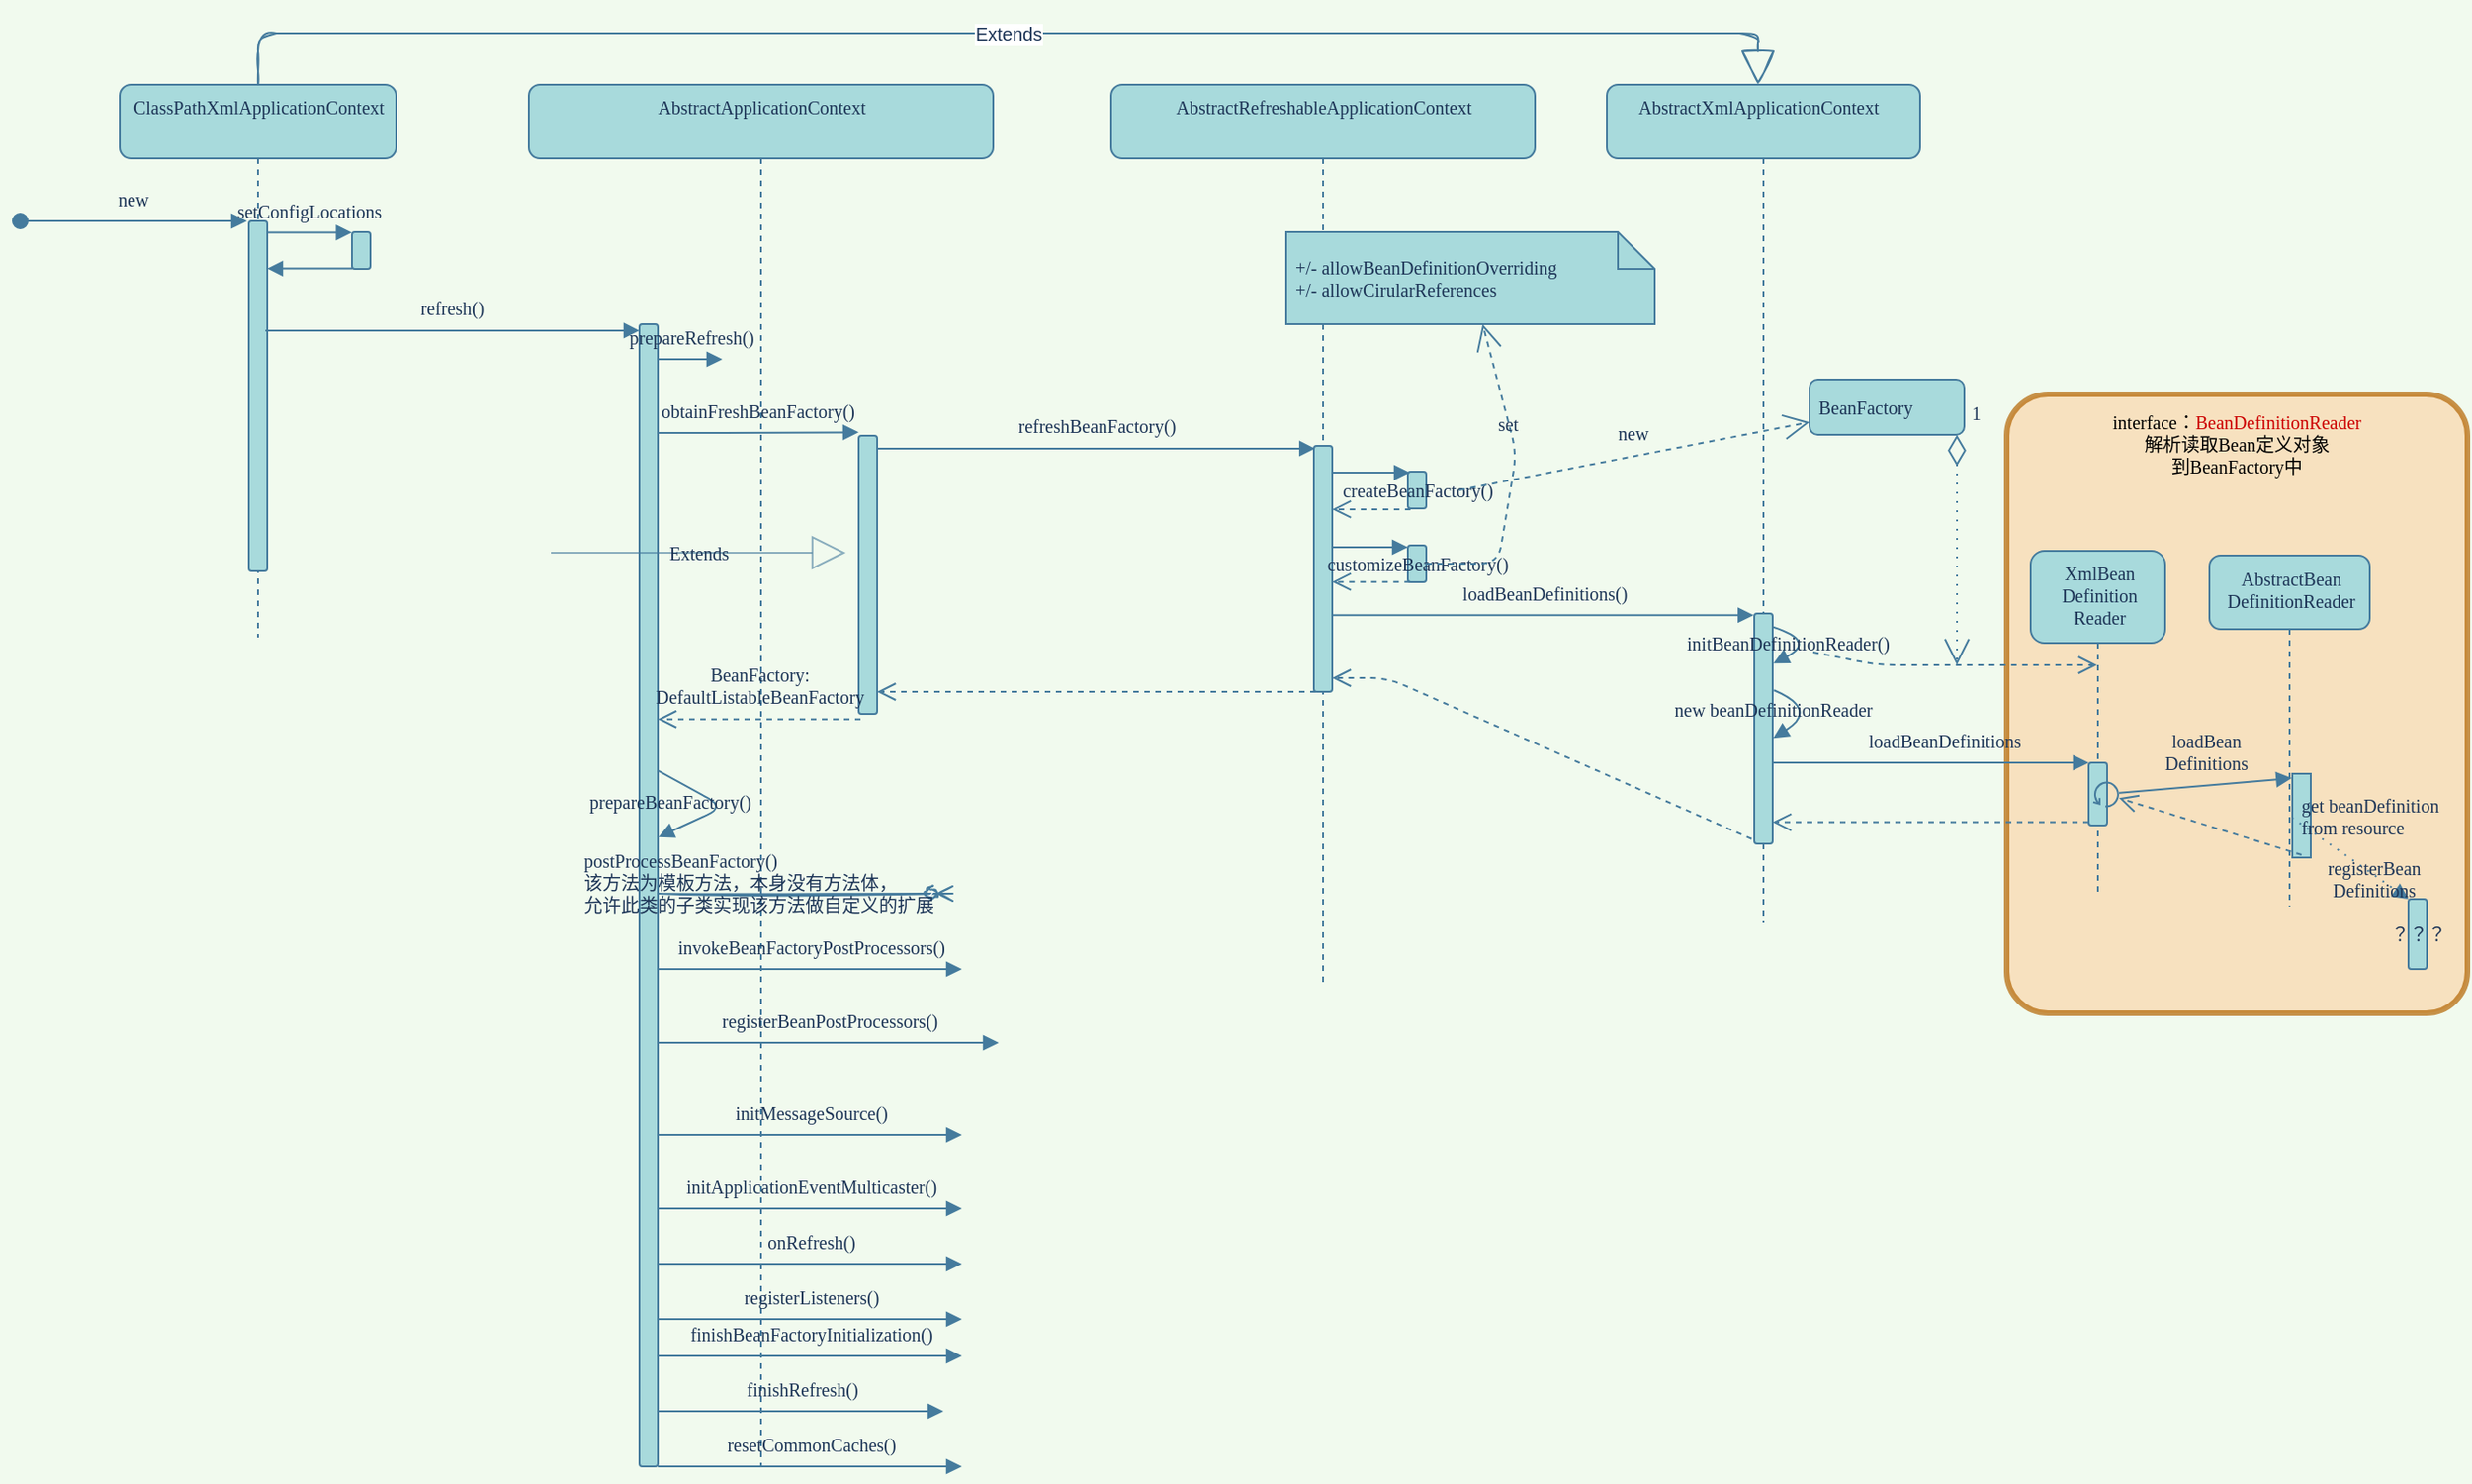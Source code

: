 <mxfile version="13.10.4" type="github">
  <diagram id="kgpKYQtTHZ0yAKxKKP6v" name="Page-1">
    <mxGraphModel dx="2400" dy="845" grid="1" gridSize="3" guides="1" tooltips="1" connect="1" arrows="1" fold="1" page="1" pageScale="1" pageWidth="850" pageHeight="1100" background="#F1FAEE" math="0" shadow="0">
      <root>
        <mxCell id="0" />
        <mxCell id="1" parent="0" />
        <mxCell id="X2vZLEiec1v9-HC9pAJ2-279" value="interface：&lt;span style=&quot;font-size: 10px;&quot;&gt;&lt;font style=&quot;font-size: 10px;&quot; color=&quot;#cc0000&quot;&gt;BeanDefinitionReader&lt;/font&gt;&lt;/span&gt;&lt;br style=&quot;font-size: 10px;&quot;&gt;解析读取Bean定义对象&lt;br style=&quot;font-size: 10px;&quot;&gt;到BeanFactory中" style="shape=ext;rounded=1;html=1;whiteSpace=wrap;shadow=0;glass=0;sketch=0;strokeColor=#b46504;strokeWidth=3;fontSize=10;align=center;fillColor=#fad7ac;opacity=70;arcSize=9;verticalAlign=top;spacing=5;labelBorderColor=none;labelBackgroundColor=none;fontStyle=0;fontFamily=Comic Sans MS;" parent="1" vertex="1">
          <mxGeometry x="1057" y="238" width="250" height="336" as="geometry" />
        </mxCell>
        <mxCell id="3nuBFxr9cyL0pnOWT2aG-1" value="" style="shape=umlLifeline;perimeter=lifelinePerimeter;container=1;collapsible=0;recursiveResize=0;rounded=1;shadow=0;strokeWidth=1;fillColor=#A8DADC;strokeColor=#457B9D;fontColor=#1D3557;spacing=5;labelBorderColor=none;labelBackgroundColor=none;fontStyle=0;fontSize=10;fontFamily=Comic Sans MS;" parent="1" vertex="1">
          <mxGeometry x="33" y="70" width="150" height="300" as="geometry" />
        </mxCell>
        <mxCell id="3nuBFxr9cyL0pnOWT2aG-2" value="" style="points=[];perimeter=orthogonalPerimeter;rounded=1;shadow=0;strokeWidth=1;fillColor=#A8DADC;strokeColor=#457B9D;fontColor=#1D3557;spacing=5;labelBorderColor=none;labelBackgroundColor=none;fontStyle=0;fontSize=10;fontFamily=Comic Sans MS;" parent="3nuBFxr9cyL0pnOWT2aG-1" vertex="1">
          <mxGeometry x="70" y="74" width="10" height="190" as="geometry" />
        </mxCell>
        <mxCell id="3nuBFxr9cyL0pnOWT2aG-3" value="new" style="verticalAlign=bottom;startArrow=oval;endArrow=block;startSize=8;shadow=0;strokeWidth=1;labelBackgroundColor=none;strokeColor=#457B9D;fontColor=#1D3557;entryX=-0.1;entryY=0;entryDx=0;entryDy=0;entryPerimeter=0;spacing=5;labelBorderColor=none;fontStyle=0;fontSize=10;fontFamily=Comic Sans MS;" parent="3nuBFxr9cyL0pnOWT2aG-1" target="3nuBFxr9cyL0pnOWT2aG-2" edge="1">
          <mxGeometry relative="1" as="geometry">
            <mxPoint x="-54" y="74" as="sourcePoint" />
          </mxGeometry>
        </mxCell>
        <mxCell id="WuqNJLrXe6y0jd8liVRH-7" value="ClassPathXmlApplicationContext" style="html=1;align=center;verticalAlign=top;rounded=1;absoluteArcSize=1;arcSize=10;dashed=0;labelBackgroundColor=none;sketch=0;fontFamily=Comic Sans MS;fontSize=10;fontColor=#1D3557;strokeColor=none;fillColor=none;" vertex="1" parent="3nuBFxr9cyL0pnOWT2aG-1">
          <mxGeometry x="5" width="140" height="24" as="geometry" />
        </mxCell>
        <mxCell id="3nuBFxr9cyL0pnOWT2aG-8" value="setConfigLocations" style="verticalAlign=bottom;endArrow=block;shadow=0;strokeWidth=1;labelBackgroundColor=none;strokeColor=#457B9D;fontColor=#1D3557;entryX=-0.014;entryY=0.013;entryDx=0;entryDy=0;entryPerimeter=0;fontSize=10;spacing=5;labelBorderColor=none;fontStyle=0;fontFamily=Comic Sans MS;" parent="1" source="3nuBFxr9cyL0pnOWT2aG-2" target="X2vZLEiec1v9-HC9pAJ2-3" edge="1">
          <mxGeometry relative="1" as="geometry">
            <mxPoint x="275" y="160" as="sourcePoint" />
            <mxPoint x="160" y="160" as="targetPoint" />
          </mxGeometry>
        </mxCell>
        <mxCell id="X2vZLEiec1v9-HC9pAJ2-2" value="" style="shape=umlLifeline;perimeter=lifelinePerimeter;whiteSpace=wrap;html=1;container=1;collapsible=0;recursiveResize=0;outlineConnect=0;rounded=1;sketch=0;strokeColor=#457B9D;fillColor=#A8DADC;fontColor=#1D3557;labelBorderColor=none;spacing=5;labelBackgroundColor=none;fontStyle=0;fontSize=10;fontFamily=Comic Sans MS;" parent="1" vertex="1">
          <mxGeometry x="255" y="70" width="252" height="750" as="geometry" />
        </mxCell>
        <mxCell id="X2vZLEiec1v9-HC9pAJ2-6" value="" style="html=1;points=[];perimeter=orthogonalPerimeter;rounded=1;sketch=0;strokeColor=#457B9D;fillColor=#A8DADC;fontSize=10;fontColor=#1D3557;spacing=5;labelBorderColor=none;labelBackgroundColor=none;fontStyle=0;fontFamily=Comic Sans MS;" parent="X2vZLEiec1v9-HC9pAJ2-2" vertex="1">
          <mxGeometry x="60" y="130" width="10" height="620" as="geometry" />
        </mxCell>
        <mxCell id="X2vZLEiec1v9-HC9pAJ2-34" value="" style="html=1;points=[];perimeter=orthogonalPerimeter;rounded=1;sketch=0;strokeColor=#457B9D;fillColor=#A8DADC;fontSize=10;fontColor=#1D3557;spacing=5;labelBorderColor=none;labelBackgroundColor=none;fontStyle=0;fontFamily=Comic Sans MS;" parent="X2vZLEiec1v9-HC9pAJ2-2" vertex="1">
          <mxGeometry x="179" y="190.5" width="10" height="151" as="geometry" />
        </mxCell>
        <mxCell id="X2vZLEiec1v9-HC9pAJ2-8" value="obtainFreshBeanFactory()" style="html=1;verticalAlign=bottom;endArrow=block;labelBackgroundColor=none;strokeColor=#457B9D;fillColor=#A8DADC;fontSize=10;fontColor=#1D3557;entryX=0;entryY=-0.012;entryDx=0;entryDy=0;entryPerimeter=0;spacing=5;labelBorderColor=none;fontStyle=0;fontFamily=Comic Sans MS;" parent="X2vZLEiec1v9-HC9pAJ2-2" source="X2vZLEiec1v9-HC9pAJ2-6" target="X2vZLEiec1v9-HC9pAJ2-34" edge="1">
          <mxGeometry width="80" relative="1" as="geometry">
            <mxPoint x="-50" y="260" as="sourcePoint" />
            <mxPoint x="220" y="161" as="targetPoint" />
            <Array as="points">
              <mxPoint x="95" y="189" />
            </Array>
          </mxGeometry>
        </mxCell>
        <mxCell id="X2vZLEiec1v9-HC9pAJ2-40" value="BeanFactory:&lt;br style=&quot;font-size: 10px;&quot;&gt;DefaultListableBeanFactory" style="html=1;verticalAlign=bottom;endArrow=open;dashed=1;endSize=8;exitX=0.1;exitY=1.019;labelBackgroundColor=none;strokeColor=#457B9D;fillColor=#A8DADC;fontSize=10;fontColor=#1D3557;exitDx=0;exitDy=0;exitPerimeter=0;spacing=5;labelBorderColor=none;fontStyle=0;fontFamily=Comic Sans MS;" parent="X2vZLEiec1v9-HC9pAJ2-2" source="X2vZLEiec1v9-HC9pAJ2-34" target="X2vZLEiec1v9-HC9pAJ2-6" edge="1">
          <mxGeometry relative="1" as="geometry">
            <mxPoint x="350" y="186" as="targetPoint" />
          </mxGeometry>
        </mxCell>
        <mxCell id="X2vZLEiec1v9-HC9pAJ2-12" value="prepareBeanFactory()&lt;br style=&quot;font-size: 10px;&quot;&gt;" style="html=1;verticalAlign=middle;endArrow=block;labelBackgroundColor=none;strokeColor=#457B9D;fillColor=#A8DADC;fontSize=10;fontColor=#1D3557;align=left;edgeStyle=elbowEdgeStyle;entryX=1.035;entryY=0.449;entryDx=0;entryDy=0;entryPerimeter=0;exitX=1.04;exitY=0.391;exitDx=0;exitDy=0;exitPerimeter=0;spacing=5;labelBorderColor=none;fontStyle=0;fontFamily=Comic Sans MS;" parent="X2vZLEiec1v9-HC9pAJ2-2" source="X2vZLEiec1v9-HC9pAJ2-6" target="X2vZLEiec1v9-HC9pAJ2-6" edge="1">
          <mxGeometry x="-1" y="-46" width="80" relative="1" as="geometry">
            <mxPoint x="71" y="385" as="sourcePoint" />
            <mxPoint x="214" y="385" as="targetPoint" />
            <Array as="points">
              <mxPoint x="106" y="392" />
            </Array>
            <mxPoint x="-20" y="-24" as="offset" />
          </mxGeometry>
        </mxCell>
        <mxCell id="WuqNJLrXe6y0jd8liVRH-16" value="AbstractApplicationContext" style="html=1;align=center;verticalAlign=top;rounded=1;absoluteArcSize=1;arcSize=10;dashed=0;labelBackgroundColor=none;sketch=0;fontFamily=Comic Sans MS;fontSize=10;fontColor=#1D3557;strokeColor=none;fillColor=none;" vertex="1" parent="X2vZLEiec1v9-HC9pAJ2-2">
          <mxGeometry x="56" width="140" height="24" as="geometry" />
        </mxCell>
        <mxCell id="X2vZLEiec1v9-HC9pAJ2-5" value="" style="html=1;verticalAlign=bottom;endArrow=block;strokeColor=#457B9D;fillColor=#A8DADC;fontColor=#1D3557;exitX=0.019;exitY=0.988;exitDx=0;exitDy=0;exitPerimeter=0;spacing=5;labelBorderColor=none;labelBackgroundColor=none;fontStyle=0;fontSize=10;fontFamily=Comic Sans MS;" parent="1" source="X2vZLEiec1v9-HC9pAJ2-3" target="3nuBFxr9cyL0pnOWT2aG-2" edge="1">
          <mxGeometry width="80" relative="1" as="geometry">
            <mxPoint x="140" y="400" as="sourcePoint" />
            <mxPoint x="220" y="400" as="targetPoint" />
          </mxGeometry>
        </mxCell>
        <mxCell id="X2vZLEiec1v9-HC9pAJ2-3" value="" style="html=1;points=[];perimeter=orthogonalPerimeter;rounded=1;sketch=0;strokeColor=#457B9D;fillColor=#A8DADC;fontColor=#1D3557;spacing=5;labelBorderColor=none;labelBackgroundColor=none;fontStyle=0;fontSize=10;fontFamily=Comic Sans MS;" parent="1" vertex="1">
          <mxGeometry x="159" y="150" width="10" height="20" as="geometry" />
        </mxCell>
        <mxCell id="X2vZLEiec1v9-HC9pAJ2-7" value="refresh()" style="html=1;verticalAlign=bottom;endArrow=block;strokeColor=#457B9D;fillColor=#A8DADC;fontSize=10;fontColor=#1D3557;exitX=0.897;exitY=0.313;exitDx=0;exitDy=0;exitPerimeter=0;labelBackgroundColor=none;spacing=5;labelBorderColor=none;fontStyle=0;fontFamily=Comic Sans MS;" parent="1" source="3nuBFxr9cyL0pnOWT2aG-2" target="X2vZLEiec1v9-HC9pAJ2-6" edge="1">
          <mxGeometry width="80" relative="1" as="geometry">
            <mxPoint x="50" y="200" as="sourcePoint" />
            <mxPoint x="260" y="370" as="targetPoint" />
          </mxGeometry>
        </mxCell>
        <mxCell id="X2vZLEiec1v9-HC9pAJ2-9" value="prepareRefresh()" style="html=1;verticalAlign=bottom;endArrow=block;labelBackgroundColor=none;strokeColor=#457B9D;fillColor=#A8DADC;fontSize=10;fontColor=#1D3557;spacing=5;labelBorderColor=none;fontStyle=0;fontFamily=Comic Sans MS;" parent="1" source="X2vZLEiec1v9-HC9pAJ2-6" edge="1">
          <mxGeometry width="80" relative="1" as="geometry">
            <mxPoint x="242" y="219" as="sourcePoint" />
            <mxPoint x="360" y="219" as="targetPoint" />
          </mxGeometry>
        </mxCell>
        <mxCell id="X2vZLEiec1v9-HC9pAJ2-16" value="postProcessBeanFactory()&lt;br style=&quot;font-size: 10px;&quot;&gt;&lt;span style=&quot;font-size: 10px;&quot;&gt;该方法为模板方法，本身没有方法体，&lt;/span&gt;&lt;br style=&quot;font-size: 10px;&quot;&gt;&lt;div style=&quot;font-size: 10px;&quot;&gt;&lt;span style=&quot;font-size: 10px;&quot;&gt;允许此类的子类实现该方法做自定义的扩展&lt;/span&gt;&lt;/div&gt;" style="html=1;verticalAlign=middle;endArrow=ERzeroToMany;labelBackgroundColor=none;strokeColor=#457B9D;fillColor=#A8DADC;fontSize=10;fontColor=#1D3557;align=left;sketch=1;endFill=1;spacing=5;labelBorderColor=none;fontStyle=0;fontFamily=Comic Sans MS;" parent="1" source="X2vZLEiec1v9-HC9pAJ2-6" edge="1">
          <mxGeometry x="-1" y="45" width="80" relative="1" as="geometry">
            <mxPoint x="362" y="509" as="sourcePoint" />
            <mxPoint x="485" y="509" as="targetPoint" />
            <mxPoint x="-45" y="39" as="offset" />
          </mxGeometry>
        </mxCell>
        <mxCell id="X2vZLEiec1v9-HC9pAJ2-17" value="invokeBeanFactoryPostProcessors()" style="html=1;verticalAlign=bottom;endArrow=block;labelBackgroundColor=none;strokeColor=#457B9D;fillColor=#A8DADC;fontSize=10;fontColor=#1D3557;spacing=5;labelBorderColor=none;fontStyle=0;fontFamily=Comic Sans MS;" parent="1" source="X2vZLEiec1v9-HC9pAJ2-6" edge="1">
          <mxGeometry width="80" relative="1" as="geometry">
            <mxPoint x="244.81" y="390.0" as="sourcePoint" />
            <mxPoint x="490" y="550" as="targetPoint" />
          </mxGeometry>
        </mxCell>
        <mxCell id="X2vZLEiec1v9-HC9pAJ2-20" value="registerBeanPostProcessors()" style="html=1;verticalAlign=bottom;endArrow=block;labelBackgroundColor=none;strokeColor=#457B9D;fillColor=#A8DADC;fontSize=10;fontColor=#1D3557;spacing=5;labelBorderColor=none;fontStyle=0;fontFamily=Comic Sans MS;" parent="1" source="X2vZLEiec1v9-HC9pAJ2-6" edge="1">
          <mxGeometry width="80" relative="1" as="geometry">
            <mxPoint x="244.81" y="430.0" as="sourcePoint" />
            <mxPoint x="510" y="590" as="targetPoint" />
          </mxGeometry>
        </mxCell>
        <mxCell id="X2vZLEiec1v9-HC9pAJ2-21" value="initMessageSource()" style="html=1;verticalAlign=bottom;endArrow=block;labelBackgroundColor=none;strokeColor=#457B9D;fillColor=#A8DADC;fontSize=10;fontColor=#1D3557;spacing=5;labelBorderColor=none;fontStyle=0;fontFamily=Comic Sans MS;" parent="1" source="X2vZLEiec1v9-HC9pAJ2-6" edge="1">
          <mxGeometry width="80" relative="1" as="geometry">
            <mxPoint x="270.0" y="620.0" as="sourcePoint" />
            <mxPoint x="490" y="640" as="targetPoint" />
          </mxGeometry>
        </mxCell>
        <mxCell id="X2vZLEiec1v9-HC9pAJ2-28" value="initApplicationEventMulticaster()" style="html=1;verticalAlign=bottom;endArrow=block;labelBackgroundColor=none;strokeColor=#457B9D;fillColor=#A8DADC;fontSize=10;fontColor=#1D3557;spacing=5;labelBorderColor=none;fontStyle=0;fontFamily=Comic Sans MS;" parent="1" source="X2vZLEiec1v9-HC9pAJ2-6" edge="1">
          <mxGeometry width="80" relative="1" as="geometry">
            <mxPoint x="244.81" y="530" as="sourcePoint" />
            <mxPoint x="490" y="680" as="targetPoint" />
          </mxGeometry>
        </mxCell>
        <mxCell id="X2vZLEiec1v9-HC9pAJ2-29" value="onRefresh()" style="html=1;verticalAlign=bottom;endArrow=block;labelBackgroundColor=none;strokeColor=#457B9D;fillColor=#A8DADC;fontSize=10;fontColor=#1D3557;spacing=5;labelBorderColor=none;fontStyle=0;fontFamily=Comic Sans MS;" parent="1" source="X2vZLEiec1v9-HC9pAJ2-6" edge="1">
          <mxGeometry width="80" relative="1" as="geometry">
            <mxPoint x="244.81" y="570" as="sourcePoint" />
            <mxPoint x="490" y="710" as="targetPoint" />
          </mxGeometry>
        </mxCell>
        <mxCell id="X2vZLEiec1v9-HC9pAJ2-30" value="registerListeners()" style="html=1;verticalAlign=bottom;endArrow=block;labelBackgroundColor=none;strokeColor=#457B9D;fillColor=#A8DADC;fontSize=10;fontColor=#1D3557;spacing=5;labelBorderColor=none;fontStyle=0;fontFamily=Comic Sans MS;" parent="1" source="X2vZLEiec1v9-HC9pAJ2-6" edge="1">
          <mxGeometry width="80" relative="1" as="geometry">
            <mxPoint x="244.81" y="600" as="sourcePoint" />
            <mxPoint x="490" y="740" as="targetPoint" />
          </mxGeometry>
        </mxCell>
        <mxCell id="X2vZLEiec1v9-HC9pAJ2-31" value="finishBeanFactoryInitialization()" style="html=1;verticalAlign=bottom;endArrow=block;labelBackgroundColor=none;strokeColor=#457B9D;fillColor=#A8DADC;fontSize=10;fontColor=#1D3557;spacing=5;labelBorderColor=none;fontStyle=0;fontFamily=Comic Sans MS;" parent="1" source="X2vZLEiec1v9-HC9pAJ2-6" edge="1">
          <mxGeometry width="80" relative="1" as="geometry">
            <mxPoint x="244.81" y="660" as="sourcePoint" />
            <mxPoint x="490" y="760" as="targetPoint" />
          </mxGeometry>
        </mxCell>
        <mxCell id="X2vZLEiec1v9-HC9pAJ2-32" value="finishRefresh()" style="html=1;verticalAlign=bottom;endArrow=block;labelBackgroundColor=none;strokeColor=#457B9D;fillColor=#A8DADC;fontSize=10;fontColor=#1D3557;spacing=5;labelBorderColor=none;fontStyle=0;fontFamily=Comic Sans MS;" parent="1" source="X2vZLEiec1v9-HC9pAJ2-6" edge="1">
          <mxGeometry width="80" relative="1" as="geometry">
            <mxPoint x="244.81" y="690" as="sourcePoint" />
            <mxPoint x="480" y="790" as="targetPoint" />
          </mxGeometry>
        </mxCell>
        <mxCell id="X2vZLEiec1v9-HC9pAJ2-33" value="resetCommonCaches()" style="html=1;verticalAlign=bottom;endArrow=block;labelBackgroundColor=none;strokeColor=#457B9D;fillColor=#A8DADC;fontSize=10;fontColor=#1D3557;spacing=5;labelBorderColor=none;fontStyle=0;fontFamily=Comic Sans MS;" parent="1" source="X2vZLEiec1v9-HC9pAJ2-6" edge="1">
          <mxGeometry width="80" relative="1" as="geometry">
            <mxPoint x="244.81" y="720" as="sourcePoint" />
            <mxPoint x="490" y="820" as="targetPoint" />
          </mxGeometry>
        </mxCell>
        <mxCell id="X2vZLEiec1v9-HC9pAJ2-36" value="refreshBeanFactory()" style="html=1;verticalAlign=bottom;endArrow=block;labelBackgroundColor=none;strokeColor=#457B9D;fillColor=#A8DADC;fontSize=10;fontColor=#1D3557;entryX=0.066;entryY=0.011;entryDx=0;entryDy=0;entryPerimeter=0;spacing=5;labelBorderColor=none;fontStyle=0;fontFamily=Comic Sans MS;" parent="1" source="X2vZLEiec1v9-HC9pAJ2-34" target="X2vZLEiec1v9-HC9pAJ2-35" edge="1">
          <mxGeometry width="80" relative="1" as="geometry">
            <mxPoint x="513" y="260" as="sourcePoint" />
            <mxPoint x="675" y="199" as="targetPoint" />
            <Array as="points" />
          </mxGeometry>
        </mxCell>
        <mxCell id="X2vZLEiec1v9-HC9pAJ2-43" value="" style="html=1;verticalAlign=bottom;endArrow=open;dashed=1;endSize=8;labelBackgroundColor=none;strokeColor=#457B9D;fillColor=#A8DADC;fontSize=10;fontColor=#1D3557;exitX=0.1;exitY=1;exitDx=0;exitDy=0;exitPerimeter=0;spacing=5;labelBorderColor=none;fontStyle=0;fontFamily=Comic Sans MS;" parent="1" source="X2vZLEiec1v9-HC9pAJ2-35" target="X2vZLEiec1v9-HC9pAJ2-34" edge="1">
          <mxGeometry relative="1" as="geometry">
            <mxPoint x="620" y="480" as="sourcePoint" />
            <mxPoint x="540" y="480" as="targetPoint" />
            <Array as="points" />
          </mxGeometry>
        </mxCell>
        <mxCell id="X2vZLEiec1v9-HC9pAJ2-44" value="" style="shape=umlLifeline;perimeter=lifelinePerimeter;whiteSpace=wrap;html=1;container=1;collapsible=0;recursiveResize=0;outlineConnect=0;rounded=1;sketch=0;strokeColor=#457B9D;fillColor=#A8DADC;fontSize=10;fontColor=#1D3557;shadow=0;glass=0;spacing=5;labelBorderColor=none;labelBackgroundColor=none;fontStyle=0;fontFamily=Comic Sans MS;" parent="1" vertex="1">
          <mxGeometry x="571" y="70" width="230" height="488" as="geometry" />
        </mxCell>
        <mxCell id="X2vZLEiec1v9-HC9pAJ2-35" value="" style="html=1;points=[];perimeter=orthogonalPerimeter;rounded=1;sketch=0;strokeColor=#457B9D;fillColor=#A8DADC;fontSize=10;fontColor=#1D3557;spacing=5;labelBorderColor=none;labelBackgroundColor=none;fontStyle=0;fontFamily=Comic Sans MS;" parent="X2vZLEiec1v9-HC9pAJ2-44" vertex="1">
          <mxGeometry x="110" y="196" width="10" height="133.5" as="geometry" />
        </mxCell>
        <mxCell id="X2vZLEiec1v9-HC9pAJ2-46" value="createBeanFactory()" style="html=1;points=[];perimeter=orthogonalPerimeter;rounded=1;shadow=0;glass=0;sketch=0;strokeColor=#457B9D;fillColor=#A8DADC;fontSize=10;fontColor=#1D3557;spacing=5;labelBorderColor=none;labelBackgroundColor=none;fontStyle=0;fontFamily=Comic Sans MS;" parent="X2vZLEiec1v9-HC9pAJ2-44" vertex="1">
          <mxGeometry x="161" y="210" width="10" height="20" as="geometry" />
        </mxCell>
        <mxCell id="X2vZLEiec1v9-HC9pAJ2-47" value="" style="html=1;verticalAlign=bottom;endArrow=block;labelBackgroundColor=none;strokeColor=#457B9D;fillColor=#A8DADC;fontSize=10;fontColor=#1D3557;entryX=0.1;entryY=0.025;entryDx=0;entryDy=0;entryPerimeter=0;spacing=5;labelBorderColor=none;fontStyle=0;fontFamily=Comic Sans MS;" parent="X2vZLEiec1v9-HC9pAJ2-44" source="X2vZLEiec1v9-HC9pAJ2-35" target="X2vZLEiec1v9-HC9pAJ2-46" edge="1">
          <mxGeometry width="80" relative="1" as="geometry">
            <mxPoint x="70" y="300" as="sourcePoint" />
            <mxPoint x="150" y="300" as="targetPoint" />
          </mxGeometry>
        </mxCell>
        <mxCell id="X2vZLEiec1v9-HC9pAJ2-48" value="" style="html=1;verticalAlign=bottom;endArrow=open;dashed=1;endSize=8;labelBackgroundColor=none;strokeColor=#457B9D;fillColor=#A8DADC;fontSize=10;fontColor=#1D3557;exitX=0.143;exitY=1.024;exitDx=0;exitDy=0;exitPerimeter=0;spacing=5;labelBorderColor=none;fontStyle=0;fontFamily=Comic Sans MS;" parent="X2vZLEiec1v9-HC9pAJ2-44" source="X2vZLEiec1v9-HC9pAJ2-46" target="X2vZLEiec1v9-HC9pAJ2-35" edge="1">
          <mxGeometry relative="1" as="geometry">
            <mxPoint x="51" y="330" as="sourcePoint" />
            <mxPoint x="-70" y="275" as="targetPoint" />
          </mxGeometry>
        </mxCell>
        <mxCell id="X2vZLEiec1v9-HC9pAJ2-49" value="customizeBeanFactory()" style="html=1;points=[];perimeter=orthogonalPerimeter;rounded=1;shadow=0;glass=0;sketch=0;strokeColor=#457B9D;fillColor=#A8DADC;fontSize=10;fontColor=#1D3557;spacing=5;labelBorderColor=none;labelBackgroundColor=none;fontStyle=0;fontFamily=Comic Sans MS;" parent="X2vZLEiec1v9-HC9pAJ2-44" vertex="1">
          <mxGeometry x="161" y="250" width="10" height="20" as="geometry" />
        </mxCell>
        <mxCell id="X2vZLEiec1v9-HC9pAJ2-51" value="" style="html=1;verticalAlign=bottom;endArrow=open;dashed=1;endSize=8;labelBackgroundColor=none;strokeColor=#457B9D;fillColor=#A8DADC;fontSize=10;fontColor=#1D3557;exitX=0.114;exitY=0.993;exitDx=0;exitDy=0;exitPerimeter=0;spacing=5;labelBorderColor=none;fontStyle=0;fontFamily=Comic Sans MS;" parent="X2vZLEiec1v9-HC9pAJ2-44" source="X2vZLEiec1v9-HC9pAJ2-49" target="X2vZLEiec1v9-HC9pAJ2-35" edge="1">
          <mxGeometry relative="1" as="geometry">
            <mxPoint x="191.43" y="280.48" as="sourcePoint" />
            <mxPoint x="60" y="280.48" as="targetPoint" />
          </mxGeometry>
        </mxCell>
        <mxCell id="X2vZLEiec1v9-HC9pAJ2-50" value="" style="html=1;verticalAlign=bottom;endArrow=block;labelBackgroundColor=none;strokeColor=#457B9D;fillColor=#A8DADC;fontSize=10;fontColor=#1D3557;entryX=0;entryY=0.05;entryDx=0;entryDy=0;entryPerimeter=0;spacing=5;labelBorderColor=none;fontStyle=0;fontFamily=Comic Sans MS;" parent="X2vZLEiec1v9-HC9pAJ2-44" source="X2vZLEiec1v9-HC9pAJ2-35" target="X2vZLEiec1v9-HC9pAJ2-49" edge="1">
          <mxGeometry width="80" relative="1" as="geometry">
            <mxPoint x="60" y="260.5" as="sourcePoint" />
            <mxPoint x="191" y="260.5" as="targetPoint" />
            <mxPoint as="offset" />
          </mxGeometry>
        </mxCell>
        <mxCell id="WuqNJLrXe6y0jd8liVRH-17" value="AbstractRefreshableApplicationContext" style="html=1;align=center;verticalAlign=top;rounded=1;absoluteArcSize=1;arcSize=10;dashed=0;labelBackgroundColor=none;sketch=0;fontFamily=Comic Sans MS;fontSize=10;fontColor=#1D3557;strokeColor=none;fillColor=none;" vertex="1" parent="X2vZLEiec1v9-HC9pAJ2-44">
          <mxGeometry x="45" width="140" height="24" as="geometry" />
        </mxCell>
        <mxCell id="X2vZLEiec1v9-HC9pAJ2-54" value="loadBeanDefinitions()" style="html=1;verticalAlign=bottom;endArrow=block;entryX=-0.035;entryY=0.007;labelBackgroundColor=none;strokeColor=#457B9D;fillColor=#A8DADC;fontSize=10;fontStyle=0;fontColor=#1D3557;entryDx=0;entryDy=0;entryPerimeter=0;spacing=5;labelBorderColor=none;fontFamily=Comic Sans MS;" parent="1" source="X2vZLEiec1v9-HC9pAJ2-35" target="X2vZLEiec1v9-HC9pAJ2-62" edge="1">
          <mxGeometry relative="1" as="geometry">
            <mxPoint x="680" y="420" as="sourcePoint" />
          </mxGeometry>
        </mxCell>
        <mxCell id="X2vZLEiec1v9-HC9pAJ2-55" value="" style="html=1;verticalAlign=bottom;endArrow=open;dashed=1;endSize=8;exitX=-0.141;exitY=0.979;labelBackgroundColor=none;strokeColor=#457B9D;fillColor=#A8DADC;fontSize=10;fontColor=#1D3557;exitDx=0;exitDy=0;exitPerimeter=0;spacing=5;labelBorderColor=none;fontStyle=0;fontFamily=Comic Sans MS;" parent="1" source="X2vZLEiec1v9-HC9pAJ2-62" target="X2vZLEiec1v9-HC9pAJ2-35" edge="1">
          <mxGeometry relative="1" as="geometry">
            <mxPoint x="680" y="496" as="targetPoint" />
            <Array as="points">
              <mxPoint x="721" y="392" />
            </Array>
          </mxGeometry>
        </mxCell>
        <mxCell id="X2vZLEiec1v9-HC9pAJ2-61" value="" style="shape=umlLifeline;perimeter=lifelinePerimeter;whiteSpace=wrap;html=1;container=1;collapsible=0;recursiveResize=0;outlineConnect=0;rounded=1;sketch=0;strokeColor=#457B9D;fillColor=#A8DADC;fontSize=10;fontColor=#1D3557;shadow=0;glass=0;spacing=5;labelBorderColor=none;labelBackgroundColor=none;fontStyle=0;fontFamily=Comic Sans MS;" parent="1" vertex="1">
          <mxGeometry x="840" y="70" width="170" height="455" as="geometry" />
        </mxCell>
        <mxCell id="X2vZLEiec1v9-HC9pAJ2-62" value="" style="html=1;points=[];perimeter=orthogonalPerimeter;rounded=1;sketch=0;strokeColor=#457B9D;fillColor=#A8DADC;fontSize=10;fontColor=#1D3557;spacing=5;labelBorderColor=none;labelBackgroundColor=none;fontStyle=0;fontFamily=Comic Sans MS;" parent="X2vZLEiec1v9-HC9pAJ2-61" vertex="1">
          <mxGeometry x="80" y="287" width="10" height="125" as="geometry" />
        </mxCell>
        <mxCell id="X2vZLEiec1v9-HC9pAJ2-77" value="new beanDefinitionReader" style="html=1;verticalAlign=middle;endArrow=block;labelBackgroundColor=none;strokeColor=#457B9D;fillColor=#A8DADC;fontSize=10;fontColor=#1D3557;edgeStyle=orthogonalEdgeStyle;exitX=1.067;exitY=0.333;exitDx=0;exitDy=0;exitPerimeter=0;entryX=1.033;entryY=0.541;entryDx=0;entryDy=0;entryPerimeter=0;curved=1;spacing=5;labelBorderColor=none;fontStyle=0;fontFamily=Comic Sans MS;" parent="X2vZLEiec1v9-HC9pAJ2-61" source="X2vZLEiec1v9-HC9pAJ2-62" target="X2vZLEiec1v9-HC9pAJ2-62" edge="1">
          <mxGeometry x="-0.88" y="-10" width="80" relative="1" as="geometry">
            <mxPoint x="60" y="340" as="sourcePoint" />
            <mxPoint x="140" y="340" as="targetPoint" />
            <Array as="points">
              <mxPoint x="115" y="339" />
            </Array>
            <mxPoint as="offset" />
          </mxGeometry>
        </mxCell>
        <mxCell id="X2vZLEiec1v9-HC9pAJ2-78" value="initBeanDefinitionReader()" style="html=1;verticalAlign=middle;endArrow=block;labelBackgroundColor=none;strokeColor=#457B9D;fillColor=#A8DADC;fontSize=10;fontColor=#1D3557;exitX=1.033;exitY=0.059;exitDx=0;exitDy=0;exitPerimeter=0;edgeStyle=orthogonalEdgeStyle;entryX=1.037;entryY=0.217;entryDx=0;entryDy=0;entryPerimeter=0;curved=1;spacing=5;labelBorderColor=none;fontStyle=0;fontFamily=Comic Sans MS;" parent="X2vZLEiec1v9-HC9pAJ2-61" source="X2vZLEiec1v9-HC9pAJ2-62" target="X2vZLEiec1v9-HC9pAJ2-62" edge="1">
          <mxGeometry x="-0.613" y="-6" width="80" relative="1" as="geometry">
            <mxPoint x="51.83" y="321.4" as="sourcePoint" />
            <mxPoint x="90" y="313" as="targetPoint" />
            <Array as="points">
              <mxPoint x="114" y="302" />
            </Array>
            <mxPoint as="offset" />
          </mxGeometry>
        </mxCell>
        <mxCell id="WuqNJLrXe6y0jd8liVRH-15" value="AbstractXmlApplicationContext" style="html=1;align=center;verticalAlign=top;rounded=1;absoluteArcSize=1;arcSize=10;dashed=0;labelBackgroundColor=none;sketch=0;fontFamily=Comic Sans MS;fontSize=10;fontColor=#1D3557;strokeColor=none;fillColor=none;" vertex="1" parent="X2vZLEiec1v9-HC9pAJ2-61">
          <mxGeometry x="12" width="140" height="24" as="geometry" />
        </mxCell>
        <mxCell id="X2vZLEiec1v9-HC9pAJ2-82" value="" style="html=1;verticalAlign=bottom;endArrow=open;dashed=1;endSize=8;labelBackgroundColor=none;strokeColor=#457B9D;fillColor=#A8DADC;fontSize=10;fontColor=#1D3557;spacing=5;labelBorderColor=none;fontStyle=0;fontFamily=Comic Sans MS;" parent="1" target="X2vZLEiec1v9-HC9pAJ2-80" edge="1">
          <mxGeometry relative="1" as="geometry">
            <mxPoint x="952" y="378" as="sourcePoint" />
            <mxPoint x="980" y="360" as="targetPoint" />
            <Array as="points">
              <mxPoint x="987" y="385" />
            </Array>
          </mxGeometry>
        </mxCell>
        <mxCell id="X2vZLEiec1v9-HC9pAJ2-80" value="" style="shape=umlLifeline;perimeter=lifelinePerimeter;whiteSpace=wrap;html=1;container=1;collapsible=0;recursiveResize=0;outlineConnect=0;rounded=1;shadow=0;glass=0;sketch=0;strokeColor=#457B9D;fillColor=#A8DADC;fontSize=10;fontColor=#1D3557;align=left;size=50;spacing=5;labelBorderColor=none;labelBackgroundColor=none;fontStyle=0;fontFamily=Comic Sans MS;" parent="1" vertex="1">
          <mxGeometry x="1070" y="323" width="73" height="188" as="geometry" />
        </mxCell>
        <mxCell id="X2vZLEiec1v9-HC9pAJ2-259" value="" style="html=1;points=[];perimeter=orthogonalPerimeter;rounded=1;shadow=0;glass=0;sketch=0;strokeColor=#457B9D;fillColor=#A8DADC;fontSize=10;fontColor=#1D3557;align=left;spacing=5;labelBorderColor=none;labelBackgroundColor=none;fontStyle=0;fontFamily=Comic Sans MS;" parent="X2vZLEiec1v9-HC9pAJ2-80" vertex="1">
          <mxGeometry x="31.5" y="115" width="10" height="34" as="geometry" />
        </mxCell>
        <mxCell id="X2vZLEiec1v9-HC9pAJ2-269" value="" style="shape=mxgraph.bpmn.loop;html=1;outlineConnect=0;rounded=1;shadow=0;glass=0;sketch=0;strokeColor=#457B9D;fillColor=#A8DADC;fontSize=10;fontColor=#1D3557;align=left;strokeWidth=1;gradientDirection=east;spacing=5;labelBorderColor=none;labelBackgroundColor=none;fontStyle=0;fontFamily=Comic Sans MS;" parent="X2vZLEiec1v9-HC9pAJ2-80" vertex="1">
          <mxGeometry x="34" y="125" width="14" height="14" as="geometry" />
        </mxCell>
        <mxCell id="WuqNJLrXe6y0jd8liVRH-18" value="&lt;font style=&quot;font-size: 10px&quot;&gt;XmlBean&lt;br style=&quot;font-size: 10px&quot;&gt;Definition&lt;br style=&quot;font-size: 10px&quot;&gt;Reader&lt;/font&gt;" style="html=1;align=center;verticalAlign=top;rounded=1;absoluteArcSize=1;arcSize=10;dashed=0;labelBackgroundColor=none;sketch=0;fontFamily=Comic Sans MS;fontSize=10;fontColor=#1D3557;strokeColor=none;fillColor=none;" vertex="1" parent="X2vZLEiec1v9-HC9pAJ2-80">
          <mxGeometry x="4.25" width="64.5" height="24" as="geometry" />
        </mxCell>
        <mxCell id="X2vZLEiec1v9-HC9pAJ2-260" value="loadBeanDefinitions" style="html=1;verticalAlign=bottom;endArrow=block;entryX=0;entryY=0;labelBackgroundColor=none;strokeColor=#457B9D;fillColor=#A8DADC;fontSize=10;fontColor=#1D3557;spacing=5;labelBorderColor=none;fontStyle=0;fontFamily=Comic Sans MS;" parent="1" source="X2vZLEiec1v9-HC9pAJ2-62" target="X2vZLEiec1v9-HC9pAJ2-259" edge="1">
          <mxGeometry x="0.086" relative="1" as="geometry">
            <mxPoint x="970" y="510" as="sourcePoint" />
            <mxPoint as="offset" />
          </mxGeometry>
        </mxCell>
        <mxCell id="X2vZLEiec1v9-HC9pAJ2-261" value="" style="html=1;verticalAlign=bottom;endArrow=open;dashed=1;endSize=8;exitX=0;exitY=0.95;labelBackgroundColor=none;strokeColor=#457B9D;fillColor=#A8DADC;fontSize=10;fontColor=#1D3557;spacing=5;labelBorderColor=none;fontStyle=0;fontFamily=Comic Sans MS;" parent="1" source="X2vZLEiec1v9-HC9pAJ2-259" target="X2vZLEiec1v9-HC9pAJ2-62" edge="1">
          <mxGeometry relative="1" as="geometry">
            <mxPoint x="970" y="586" as="targetPoint" />
            <Array as="points" />
          </mxGeometry>
        </mxCell>
        <mxCell id="X2vZLEiec1v9-HC9pAJ2-262" value="" style="shape=umlLifeline;perimeter=lifelinePerimeter;whiteSpace=wrap;html=1;container=1;collapsible=0;recursiveResize=0;outlineConnect=0;rounded=1;shadow=0;glass=0;sketch=0;strokeColor=#457B9D;fillColor=#A8DADC;fontSize=10;fontColor=#1D3557;align=left;spacing=5;labelBorderColor=none;labelBackgroundColor=none;fontStyle=0;fontFamily=Comic Sans MS;" parent="1" vertex="1">
          <mxGeometry x="1167" y="325.5" width="87" height="190.5" as="geometry" />
        </mxCell>
        <mxCell id="X2vZLEiec1v9-HC9pAJ2-267" value="get beanDefinition&lt;br style=&quot;font-size: 10px;&quot;&gt;from resource" style="html=1;points=[];perimeter=orthogonalPerimeter;rounded=1;shadow=0;glass=0;sketch=0;strokeColor=#457B9D;fillColor=#A8DADC;fontSize=10;fontColor=#1D3557;align=left;spacing=5;arcSize=0;labelBorderColor=none;labelBackgroundColor=none;fontStyle=0;fontFamily=Comic Sans MS;" parent="X2vZLEiec1v9-HC9pAJ2-262" vertex="1">
          <mxGeometry x="45" y="118.5" width="10" height="45.5" as="geometry" />
        </mxCell>
        <mxCell id="WuqNJLrXe6y0jd8liVRH-19" value="AbstractBean&lt;br style=&quot;font-size: 10px&quot;&gt;DefinitionReader" style="html=1;align=center;verticalAlign=top;rounded=1;absoluteArcSize=1;arcSize=10;dashed=0;labelBackgroundColor=none;sketch=0;fontFamily=Comic Sans MS;fontSize=10;fontColor=#1D3557;strokeColor=none;fillColor=none;" vertex="1" parent="X2vZLEiec1v9-HC9pAJ2-262">
          <mxGeometry x="11.25" width="64.5" height="24" as="geometry" />
        </mxCell>
        <mxCell id="X2vZLEiec1v9-HC9pAJ2-268" value="loadBean&lt;br style=&quot;font-size: 10px;&quot;&gt;Definitions" style="html=1;verticalAlign=bottom;endArrow=block;labelBackgroundColor=none;strokeColor=#457B9D;fillColor=#A8DADC;fontSize=10;fontColor=#1D3557;startArrow=none;startFill=0;entryX=-0.028;entryY=0.053;entryDx=0;entryDy=0;entryPerimeter=0;spacing=5;labelBorderColor=none;fontStyle=0;fontFamily=Comic Sans MS;" parent="1" source="X2vZLEiec1v9-HC9pAJ2-269" target="X2vZLEiec1v9-HC9pAJ2-267" edge="1">
          <mxGeometry width="80" relative="1" as="geometry">
            <mxPoint x="1060" y="390" as="sourcePoint" />
            <mxPoint x="1256" y="514" as="targetPoint" />
            <Array as="points" />
          </mxGeometry>
        </mxCell>
        <mxCell id="X2vZLEiec1v9-HC9pAJ2-274" value="new" style="endArrow=open;endSize=12;dashed=1;html=1;labelBackgroundColor=none;strokeColor=#457B9D;fillColor=#A8DADC;fontSize=10;fontColor=#1D3557;spacing=5;labelBorderColor=none;fontStyle=0;fontFamily=Comic Sans MS;" parent="1" target="X2vZLEiec1v9-HC9pAJ2-273" edge="1">
          <mxGeometry x="0.015" y="13" width="160" relative="1" as="geometry">
            <mxPoint x="760" y="290" as="sourcePoint" />
            <mxPoint x="870" y="290" as="targetPoint" />
            <mxPoint as="offset" />
          </mxGeometry>
        </mxCell>
        <mxCell id="X2vZLEiec1v9-HC9pAJ2-275" value="1" style="endArrow=open;html=1;endSize=12;startArrow=diamondThin;startSize=14;startFill=0;edgeStyle=elbowEdgeStyle;align=left;verticalAlign=bottom;labelBackgroundColor=none;strokeColor=#457B9D;fillColor=#A8DADC;fontSize=10;fontColor=#1D3557;elbow=vertical;dashed=1;dashPattern=1 4;spacing=5;labelBorderColor=none;fontStyle=0;fontFamily=Comic Sans MS;" parent="1" source="X2vZLEiec1v9-HC9pAJ2-273" edge="1">
          <mxGeometry x="-1" y="3" relative="1" as="geometry">
            <mxPoint x="1050" y="240" as="sourcePoint" />
            <mxPoint x="1030" y="385" as="targetPoint" />
            <Array as="points">
              <mxPoint x="1030" y="255" />
            </Array>
          </mxGeometry>
        </mxCell>
        <mxCell id="X2vZLEiec1v9-HC9pAJ2-273" value="BeanFactory" style="html=1;rounded=1;shadow=0;glass=0;sketch=0;strokeColor=#457B9D;strokeWidth=1;fillColor=#A8DADC;fontSize=10;fontColor=#1D3557;align=left;spacing=5;labelBorderColor=none;labelBackgroundColor=none;fontStyle=0;fontFamily=Comic Sans MS;" parent="1" vertex="1">
          <mxGeometry x="950" y="230" width="84" height="30" as="geometry" />
        </mxCell>
        <mxCell id="X2vZLEiec1v9-HC9pAJ2-277" value="" style="html=1;verticalAlign=bottom;endArrow=open;dashed=1;endSize=8;exitX=0.5;exitY=0.967;labelBackgroundColor=none;strokeColor=#457B9D;fillColor=#A8DADC;fontSize=10;fontColor=#1D3557;exitDx=0;exitDy=0;exitPerimeter=0;spacing=5;labelBorderColor=none;fontStyle=0;fontFamily=Comic Sans MS;" parent="1" source="X2vZLEiec1v9-HC9pAJ2-267" target="X2vZLEiec1v9-HC9pAJ2-269" edge="1">
          <mxGeometry relative="1" as="geometry">
            <mxPoint x="935" y="502.3" as="targetPoint" />
            <mxPoint x="1110" y="502.3" as="sourcePoint" />
            <Array as="points" />
          </mxGeometry>
        </mxCell>
        <mxCell id="X2vZLEiec1v9-HC9pAJ2-291" value="&lt;font style=&quot;font-size: 10px;&quot;&gt;registerBean&lt;br style=&quot;font-size: 10px;&quot;&gt;Definitions&lt;/font&gt;" style="html=1;verticalAlign=bottom;endArrow=block;dashed=1;dashPattern=1 4;labelBackgroundColor=none;strokeColor=#457B9D;fillColor=#A8DADC;fontSize=10;fontColor=#1D3557;exitX=-0.021;exitY=0.523;exitDx=0;exitDy=0;exitPerimeter=0;spacing=5;labelBorderColor=none;fontStyle=0;fontFamily=Comic Sans MS;" parent="1" source="X2vZLEiec1v9-HC9pAJ2-267" target="X2vZLEiec1v9-HC9pAJ2-290" edge="1">
          <mxGeometry x="0.696" y="-17" width="80" relative="1" as="geometry">
            <mxPoint x="1190" y="553" as="sourcePoint" />
            <mxPoint x="1270" y="553" as="targetPoint" />
            <mxPoint as="offset" />
          </mxGeometry>
        </mxCell>
        <mxCell id="X2vZLEiec1v9-HC9pAJ2-290" value="？？？" style="html=1;points=[];perimeter=orthogonalPerimeter;rounded=1;shadow=0;glass=0;sketch=0;strokeColor=#457B9D;strokeWidth=1;fillColor=#A8DADC;fontSize=10;align=center;spacing=5;labelBorderColor=none;labelBackgroundColor=none;fontStyle=0;fontFamily=Comic Sans MS;fontColor=#1D3557;" parent="1" vertex="1">
          <mxGeometry x="1275" y="512" width="10" height="38" as="geometry" />
        </mxCell>
        <mxCell id="WuqNJLrXe6y0jd8liVRH-5" value="Extends" style="endArrow=block;endSize=16;endFill=0;html=1;labelBackgroundColor=none;fontFamily=Comic Sans MS;fontSize=10;opacity=60;strokeColor=#457B9D;fontColor=#1D3557;" edge="1" parent="1">
          <mxGeometry width="160" relative="1" as="geometry">
            <mxPoint x="267" y="324" as="sourcePoint" />
            <mxPoint x="427" y="324" as="targetPoint" />
          </mxGeometry>
        </mxCell>
        <mxCell id="WuqNJLrXe6y0jd8liVRH-14" value="Extends" style="endArrow=block;endSize=16;endFill=0;html=1;strokeColor=#457B9D;fillColor=#A8DADC;fontColor=#1D3557;exitX=0.5;exitY=0;exitDx=0;exitDy=0;edgeStyle=elbowEdgeStyle;elbow=vertical;entryX=0.5;entryY=0;entryDx=0;entryDy=0;fontSize=10;sketch=1;" edge="1" parent="1" source="WuqNJLrXe6y0jd8liVRH-7" target="WuqNJLrXe6y0jd8liVRH-15">
          <mxGeometry width="160" relative="1" as="geometry">
            <mxPoint x="-180" y="354" as="sourcePoint" />
            <mxPoint x="453" y="48" as="targetPoint" />
            <Array as="points">
              <mxPoint x="513" y="42" />
            </Array>
          </mxGeometry>
        </mxCell>
        <mxCell id="X2vZLEiec1v9-HC9pAJ2-59" value="&lt;span style=&quot;font-size: 10px;&quot;&gt;+/- allowBeanDefinitionOverriding&lt;br style=&quot;font-size: 10px;&quot;&gt;+/- allowCirularReferences&lt;br style=&quot;font-size: 10px;&quot;&gt;&lt;/span&gt;" style="shape=note;size=20;whiteSpace=wrap;html=1;rounded=1;shadow=0;glass=0;sketch=0;strokeColor=#457B9D;fillColor=#A8DADC;fontSize=10;fontColor=#1D3557;align=left;spacing=5;labelBorderColor=none;labelBackgroundColor=none;fontStyle=0;fontFamily=Comic Sans MS;" parent="1" vertex="1">
          <mxGeometry x="666" y="150" width="200" height="50" as="geometry" />
        </mxCell>
        <mxCell id="X2vZLEiec1v9-HC9pAJ2-60" value="set" style="endArrow=open;endSize=12;dashed=1;html=1;labelBackgroundColor=none;strokeColor=#457B9D;fillColor=#A8DADC;fontSize=10;fontColor=#1D3557;spacing=5;labelBorderColor=none;fontStyle=0;fontFamily=Comic Sans MS;" parent="1" source="X2vZLEiec1v9-HC9pAJ2-49" target="X2vZLEiec1v9-HC9pAJ2-59" edge="1">
          <mxGeometry x="0.346" width="160" relative="1" as="geometry">
            <mxPoint x="771" y="430" as="sourcePoint" />
            <mxPoint x="931" y="430" as="targetPoint" />
            <Array as="points">
              <mxPoint x="781" y="330" />
              <mxPoint x="791" y="270" />
            </Array>
            <mxPoint x="-1" as="offset" />
          </mxGeometry>
        </mxCell>
      </root>
    </mxGraphModel>
  </diagram>
</mxfile>
